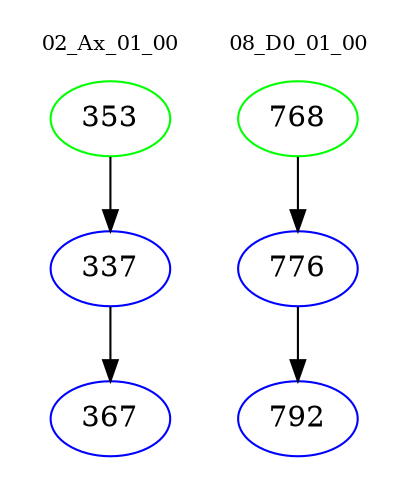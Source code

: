 digraph{
subgraph cluster_0 {
color = white
label = "02_Ax_01_00";
fontsize=10;
T0_353 [label="353", color="green"]
T0_353 -> T0_337 [color="black"]
T0_337 [label="337", color="blue"]
T0_337 -> T0_367 [color="black"]
T0_367 [label="367", color="blue"]
}
subgraph cluster_1 {
color = white
label = "08_D0_01_00";
fontsize=10;
T1_768 [label="768", color="green"]
T1_768 -> T1_776 [color="black"]
T1_776 [label="776", color="blue"]
T1_776 -> T1_792 [color="black"]
T1_792 [label="792", color="blue"]
}
}
